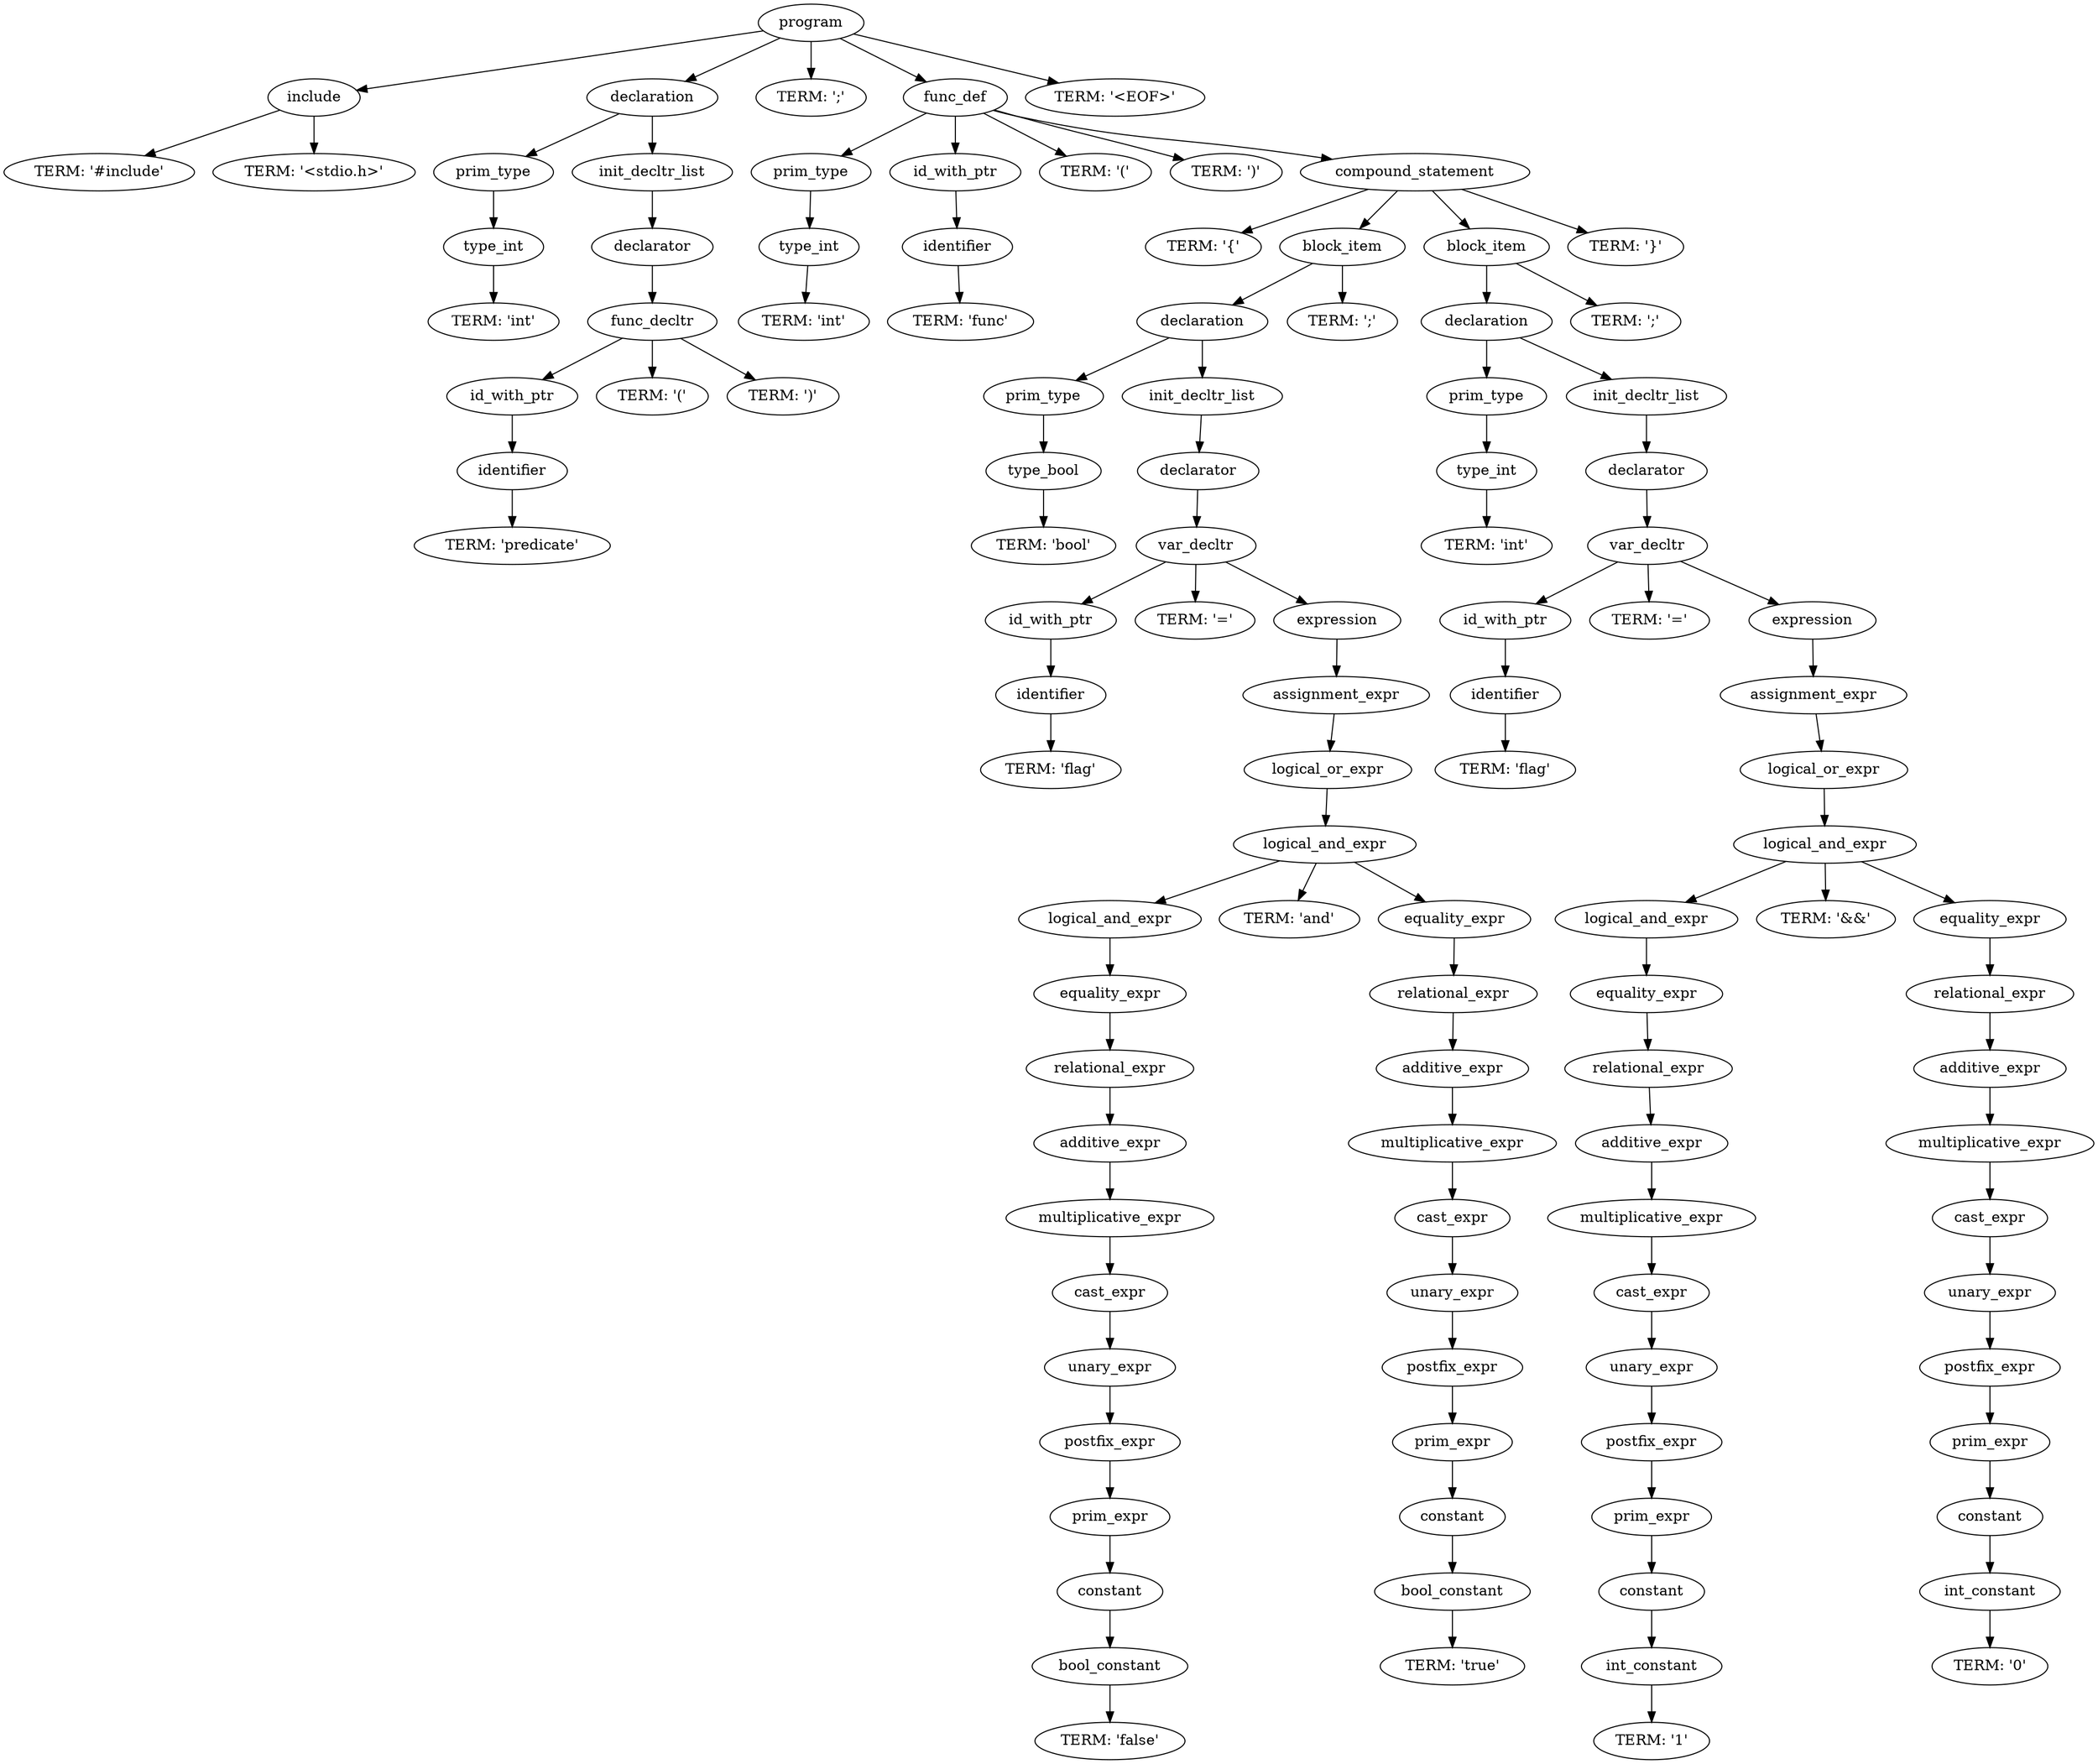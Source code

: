 digraph G {
	0 [label="program"];
	0 -> 1;
	1 [label="include"];
	1 -> 2;
	2 [label="TERM: '#include'"];
	1 -> 3;
	3 [label="TERM: '<stdio.h>'"];
	0 -> 4;
	4 [label="declaration"];
	4 -> 5;
	5 [label="prim_type"];
	5 -> 6;
	6 [label="type_int"];
	6 -> 7;
	7 [label="TERM: 'int'"];
	4 -> 8;
	8 [label="init_decltr_list"];
	8 -> 9;
	9 [label="declarator"];
	9 -> 10;
	10 [label="func_decltr"];
	10 -> 11;
	11 [label="id_with_ptr"];
	11 -> 12;
	12 [label="identifier"];
	12 -> 13;
	13 [label="TERM: 'predicate'"];
	10 -> 14;
	14 [label="TERM: '('"];
	10 -> 15;
	15 [label="TERM: ')'"];
	0 -> 16;
	16 [label="TERM: ';'"];
	0 -> 17;
	17 [label="func_def"];
	17 -> 18;
	18 [label="prim_type"];
	18 -> 19;
	19 [label="type_int"];
	19 -> 20;
	20 [label="TERM: 'int'"];
	17 -> 21;
	21 [label="id_with_ptr"];
	21 -> 22;
	22 [label="identifier"];
	22 -> 23;
	23 [label="TERM: 'func'"];
	17 -> 24;
	24 [label="TERM: '('"];
	17 -> 25;
	25 [label="TERM: ')'"];
	17 -> 26;
	26 [label="compound_statement"];
	26 -> 27;
	27 [label="TERM: '{'"];
	26 -> 28;
	28 [label="block_item"];
	28 -> 29;
	29 [label="declaration"];
	29 -> 30;
	30 [label="prim_type"];
	30 -> 31;
	31 [label="type_bool"];
	31 -> 32;
	32 [label="TERM: 'bool'"];
	29 -> 33;
	33 [label="init_decltr_list"];
	33 -> 34;
	34 [label="declarator"];
	34 -> 35;
	35 [label="var_decltr"];
	35 -> 36;
	36 [label="id_with_ptr"];
	36 -> 37;
	37 [label="identifier"];
	37 -> 38;
	38 [label="TERM: 'flag'"];
	35 -> 39;
	39 [label="TERM: '='"];
	35 -> 40;
	40 [label="expression"];
	40 -> 41;
	41 [label="assignment_expr"];
	41 -> 42;
	42 [label="logical_or_expr"];
	42 -> 43;
	43 [label="logical_and_expr"];
	43 -> 44;
	44 [label="logical_and_expr"];
	44 -> 45;
	45 [label="equality_expr"];
	45 -> 46;
	46 [label="relational_expr"];
	46 -> 47;
	47 [label="additive_expr"];
	47 -> 48;
	48 [label="multiplicative_expr"];
	48 -> 49;
	49 [label="cast_expr"];
	49 -> 50;
	50 [label="unary_expr"];
	50 -> 51;
	51 [label="postfix_expr"];
	51 -> 52;
	52 [label="prim_expr"];
	52 -> 53;
	53 [label="constant"];
	53 -> 54;
	54 [label="bool_constant"];
	54 -> 55;
	55 [label="TERM: 'false'"];
	43 -> 56;
	56 [label="TERM: 'and'"];
	43 -> 57;
	57 [label="equality_expr"];
	57 -> 58;
	58 [label="relational_expr"];
	58 -> 59;
	59 [label="additive_expr"];
	59 -> 60;
	60 [label="multiplicative_expr"];
	60 -> 61;
	61 [label="cast_expr"];
	61 -> 62;
	62 [label="unary_expr"];
	62 -> 63;
	63 [label="postfix_expr"];
	63 -> 64;
	64 [label="prim_expr"];
	64 -> 65;
	65 [label="constant"];
	65 -> 66;
	66 [label="bool_constant"];
	66 -> 67;
	67 [label="TERM: 'true'"];
	28 -> 68;
	68 [label="TERM: ';'"];
	26 -> 69;
	69 [label="block_item"];
	69 -> 70;
	70 [label="declaration"];
	70 -> 71;
	71 [label="prim_type"];
	71 -> 72;
	72 [label="type_int"];
	72 -> 73;
	73 [label="TERM: 'int'"];
	70 -> 74;
	74 [label="init_decltr_list"];
	74 -> 75;
	75 [label="declarator"];
	75 -> 76;
	76 [label="var_decltr"];
	76 -> 77;
	77 [label="id_with_ptr"];
	77 -> 78;
	78 [label="identifier"];
	78 -> 79;
	79 [label="TERM: 'flag'"];
	76 -> 80;
	80 [label="TERM: '='"];
	76 -> 81;
	81 [label="expression"];
	81 -> 82;
	82 [label="assignment_expr"];
	82 -> 83;
	83 [label="logical_or_expr"];
	83 -> 84;
	84 [label="logical_and_expr"];
	84 -> 85;
	85 [label="logical_and_expr"];
	85 -> 86;
	86 [label="equality_expr"];
	86 -> 87;
	87 [label="relational_expr"];
	87 -> 88;
	88 [label="additive_expr"];
	88 -> 89;
	89 [label="multiplicative_expr"];
	89 -> 90;
	90 [label="cast_expr"];
	90 -> 91;
	91 [label="unary_expr"];
	91 -> 92;
	92 [label="postfix_expr"];
	92 -> 93;
	93 [label="prim_expr"];
	93 -> 94;
	94 [label="constant"];
	94 -> 95;
	95 [label="int_constant"];
	95 -> 96;
	96 [label="TERM: '1'"];
	84 -> 97;
	97 [label="TERM: '&&'"];
	84 -> 98;
	98 [label="equality_expr"];
	98 -> 99;
	99 [label="relational_expr"];
	99 -> 100;
	100 [label="additive_expr"];
	100 -> 101;
	101 [label="multiplicative_expr"];
	101 -> 102;
	102 [label="cast_expr"];
	102 -> 103;
	103 [label="unary_expr"];
	103 -> 104;
	104 [label="postfix_expr"];
	104 -> 105;
	105 [label="prim_expr"];
	105 -> 106;
	106 [label="constant"];
	106 -> 107;
	107 [label="int_constant"];
	107 -> 108;
	108 [label="TERM: '0'"];
	69 -> 109;
	109 [label="TERM: ';'"];
	26 -> 110;
	110 [label="TERM: '}'"];
	0 -> 111;
	111 [label="TERM: '<EOF>'"];
}
